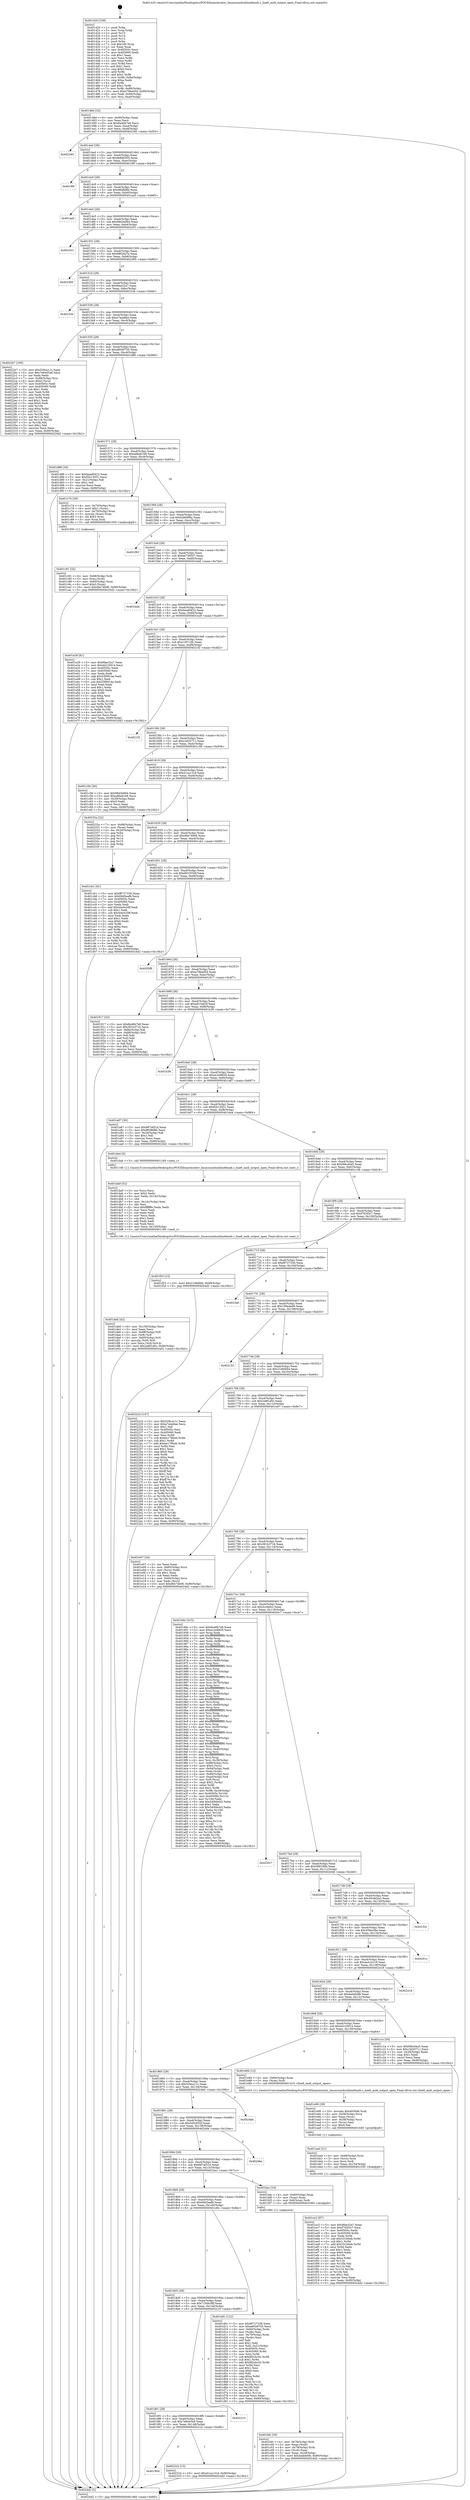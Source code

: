 digraph "0x401420" {
  label = "0x401420 (/mnt/c/Users/mathe/Desktop/tcc/POCII/binaries/extr_linuxsoundusbline6midi.c_line6_midi_output_open_Final-ollvm.out::main(0))"
  labelloc = "t"
  node[shape=record]

  Entry [label="",width=0.3,height=0.3,shape=circle,fillcolor=black,style=filled]
  "0x40148d" [label="{
     0x40148d [32]\l
     | [instrs]\l
     &nbsp;&nbsp;0x40148d \<+6\>: mov -0x90(%rbp),%eax\l
     &nbsp;&nbsp;0x401493 \<+2\>: mov %eax,%ecx\l
     &nbsp;&nbsp;0x401495 \<+6\>: sub $0x8a46b7e8,%ecx\l
     &nbsp;&nbsp;0x40149b \<+6\>: mov %eax,-0xa4(%rbp)\l
     &nbsp;&nbsp;0x4014a1 \<+6\>: mov %ecx,-0xa8(%rbp)\l
     &nbsp;&nbsp;0x4014a7 \<+6\>: je 0000000000402340 \<main+0xf20\>\l
  }"]
  "0x402340" [label="{
     0x402340\l
  }", style=dashed]
  "0x4014ad" [label="{
     0x4014ad [28]\l
     | [instrs]\l
     &nbsp;&nbsp;0x4014ad \<+5\>: jmp 00000000004014b2 \<main+0x92\>\l
     &nbsp;&nbsp;0x4014b2 \<+6\>: mov -0xa4(%rbp),%eax\l
     &nbsp;&nbsp;0x4014b8 \<+5\>: sub $0x8df40505,%eax\l
     &nbsp;&nbsp;0x4014bd \<+6\>: mov %eax,-0xac(%rbp)\l
     &nbsp;&nbsp;0x4014c3 \<+6\>: je 0000000000401f6f \<main+0xb4f\>\l
  }"]
  Exit [label="",width=0.3,height=0.3,shape=circle,fillcolor=black,style=filled,peripheries=2]
  "0x401f6f" [label="{
     0x401f6f\l
  }", style=dashed]
  "0x4014c9" [label="{
     0x4014c9 [28]\l
     | [instrs]\l
     &nbsp;&nbsp;0x4014c9 \<+5\>: jmp 00000000004014ce \<main+0xae\>\l
     &nbsp;&nbsp;0x4014ce \<+6\>: mov -0xa4(%rbp),%eax\l
     &nbsp;&nbsp;0x4014d4 \<+5\>: sub $0x984fbf6b,%eax\l
     &nbsp;&nbsp;0x4014d9 \<+6\>: mov %eax,-0xb0(%rbp)\l
     &nbsp;&nbsp;0x4014df \<+6\>: je 0000000000401aa5 \<main+0x685\>\l
  }"]
  "0x40190d" [label="{
     0x40190d\l
  }", style=dashed]
  "0x401aa5" [label="{
     0x401aa5\l
  }", style=dashed]
  "0x4014e5" [label="{
     0x4014e5 [28]\l
     | [instrs]\l
     &nbsp;&nbsp;0x4014e5 \<+5\>: jmp 00000000004014ea \<main+0xca\>\l
     &nbsp;&nbsp;0x4014ea \<+6\>: mov -0xa4(%rbp),%eax\l
     &nbsp;&nbsp;0x4014f0 \<+5\>: sub $0x98d3e664,%eax\l
     &nbsp;&nbsp;0x4014f5 \<+6\>: mov %eax,-0xb4(%rbp)\l
     &nbsp;&nbsp;0x4014fb \<+6\>: je 0000000000402201 \<main+0xde1\>\l
  }"]
  "0x40231b" [label="{
     0x40231b [15]\l
     | [instrs]\l
     &nbsp;&nbsp;0x40231b \<+10\>: movl $0xd1ca131d,-0x90(%rbp)\l
     &nbsp;&nbsp;0x402325 \<+5\>: jmp 00000000004024d2 \<main+0x10b2\>\l
  }"]
  "0x402201" [label="{
     0x402201\l
  }", style=dashed]
  "0x401501" [label="{
     0x401501 [28]\l
     | [instrs]\l
     &nbsp;&nbsp;0x401501 \<+5\>: jmp 0000000000401506 \<main+0xe6\>\l
     &nbsp;&nbsp;0x401506 \<+6\>: mov -0xa4(%rbp),%eax\l
     &nbsp;&nbsp;0x40150c \<+5\>: sub $0x98f2da7b,%eax\l
     &nbsp;&nbsp;0x401511 \<+6\>: mov %eax,-0xb8(%rbp)\l
     &nbsp;&nbsp;0x401517 \<+6\>: je 0000000000402385 \<main+0xf65\>\l
  }"]
  "0x4018f1" [label="{
     0x4018f1 [28]\l
     | [instrs]\l
     &nbsp;&nbsp;0x4018f1 \<+5\>: jmp 00000000004018f6 \<main+0x4d6\>\l
     &nbsp;&nbsp;0x4018f6 \<+6\>: mov -0xa4(%rbp),%eax\l
     &nbsp;&nbsp;0x4018fc \<+5\>: sub $0x7e8445a9,%eax\l
     &nbsp;&nbsp;0x401901 \<+6\>: mov %eax,-0x148(%rbp)\l
     &nbsp;&nbsp;0x401907 \<+6\>: je 000000000040231b \<main+0xefb\>\l
  }"]
  "0x402385" [label="{
     0x402385\l
  }", style=dashed]
  "0x40151d" [label="{
     0x40151d [28]\l
     | [instrs]\l
     &nbsp;&nbsp;0x40151d \<+5\>: jmp 0000000000401522 \<main+0x102\>\l
     &nbsp;&nbsp;0x401522 \<+6\>: mov -0xa4(%rbp),%eax\l
     &nbsp;&nbsp;0x401528 \<+5\>: sub $0x9fae32a7,%eax\l
     &nbsp;&nbsp;0x40152d \<+6\>: mov %eax,-0xbc(%rbp)\l
     &nbsp;&nbsp;0x401533 \<+6\>: je 00000000004023cb \<main+0xfab\>\l
  }"]
  "0x402210" [label="{
     0x402210\l
  }", style=dashed]
  "0x4023cb" [label="{
     0x4023cb\l
  }", style=dashed]
  "0x401539" [label="{
     0x401539 [28]\l
     | [instrs]\l
     &nbsp;&nbsp;0x401539 \<+5\>: jmp 000000000040153e \<main+0x11e\>\l
     &nbsp;&nbsp;0x40153e \<+6\>: mov -0xa4(%rbp),%eax\l
     &nbsp;&nbsp;0x401544 \<+5\>: sub $0xa7a4a6ee,%eax\l
     &nbsp;&nbsp;0x401549 \<+6\>: mov %eax,-0xc0(%rbp)\l
     &nbsp;&nbsp;0x40154f \<+6\>: je 00000000004022b7 \<main+0xe97\>\l
  }"]
  "0x401ec2" [label="{
     0x401ec2 [97]\l
     | [instrs]\l
     &nbsp;&nbsp;0x401ec2 \<+5\>: mov $0x9fae32a7,%eax\l
     &nbsp;&nbsp;0x401ec7 \<+5\>: mov $0xf763f3c7,%esi\l
     &nbsp;&nbsp;0x401ecc \<+7\>: mov 0x40505c,%edx\l
     &nbsp;&nbsp;0x401ed3 \<+8\>: mov 0x405060,%r8d\l
     &nbsp;&nbsp;0x401edb \<+3\>: mov %edx,%r9d\l
     &nbsp;&nbsp;0x401ede \<+7\>: sub $0x331b0eb,%r9d\l
     &nbsp;&nbsp;0x401ee5 \<+4\>: sub $0x1,%r9d\l
     &nbsp;&nbsp;0x401ee9 \<+7\>: add $0x331b0eb,%r9d\l
     &nbsp;&nbsp;0x401ef0 \<+4\>: imul %r9d,%edx\l
     &nbsp;&nbsp;0x401ef4 \<+3\>: and $0x1,%edx\l
     &nbsp;&nbsp;0x401ef7 \<+3\>: cmp $0x0,%edx\l
     &nbsp;&nbsp;0x401efa \<+4\>: sete %r10b\l
     &nbsp;&nbsp;0x401efe \<+4\>: cmp $0xa,%r8d\l
     &nbsp;&nbsp;0x401f02 \<+4\>: setl %r11b\l
     &nbsp;&nbsp;0x401f06 \<+3\>: mov %r10b,%bl\l
     &nbsp;&nbsp;0x401f09 \<+3\>: and %r11b,%bl\l
     &nbsp;&nbsp;0x401f0c \<+3\>: xor %r11b,%r10b\l
     &nbsp;&nbsp;0x401f0f \<+3\>: or %r10b,%bl\l
     &nbsp;&nbsp;0x401f12 \<+3\>: test $0x1,%bl\l
     &nbsp;&nbsp;0x401f15 \<+3\>: cmovne %esi,%eax\l
     &nbsp;&nbsp;0x401f18 \<+6\>: mov %eax,-0x90(%rbp)\l
     &nbsp;&nbsp;0x401f1e \<+5\>: jmp 00000000004024d2 \<main+0x10b2\>\l
  }"]
  "0x4022b7" [label="{
     0x4022b7 [100]\l
     | [instrs]\l
     &nbsp;&nbsp;0x4022b7 \<+5\>: mov $0x529ca11c,%eax\l
     &nbsp;&nbsp;0x4022bc \<+5\>: mov $0x7e8445a9,%ecx\l
     &nbsp;&nbsp;0x4022c1 \<+2\>: xor %edx,%edx\l
     &nbsp;&nbsp;0x4022c3 \<+7\>: mov -0x88(%rbp),%rsi\l
     &nbsp;&nbsp;0x4022ca \<+6\>: movl $0x0,(%rsi)\l
     &nbsp;&nbsp;0x4022d0 \<+7\>: mov 0x40505c,%edi\l
     &nbsp;&nbsp;0x4022d7 \<+8\>: mov 0x405060,%r8d\l
     &nbsp;&nbsp;0x4022df \<+3\>: sub $0x1,%edx\l
     &nbsp;&nbsp;0x4022e2 \<+3\>: mov %edi,%r9d\l
     &nbsp;&nbsp;0x4022e5 \<+3\>: add %edx,%r9d\l
     &nbsp;&nbsp;0x4022e8 \<+4\>: imul %r9d,%edi\l
     &nbsp;&nbsp;0x4022ec \<+3\>: and $0x1,%edi\l
     &nbsp;&nbsp;0x4022ef \<+3\>: cmp $0x0,%edi\l
     &nbsp;&nbsp;0x4022f2 \<+4\>: sete %r10b\l
     &nbsp;&nbsp;0x4022f6 \<+4\>: cmp $0xa,%r8d\l
     &nbsp;&nbsp;0x4022fa \<+4\>: setl %r11b\l
     &nbsp;&nbsp;0x4022fe \<+3\>: mov %r10b,%bl\l
     &nbsp;&nbsp;0x402301 \<+3\>: and %r11b,%bl\l
     &nbsp;&nbsp;0x402304 \<+3\>: xor %r11b,%r10b\l
     &nbsp;&nbsp;0x402307 \<+3\>: or %r10b,%bl\l
     &nbsp;&nbsp;0x40230a \<+3\>: test $0x1,%bl\l
     &nbsp;&nbsp;0x40230d \<+3\>: cmovne %ecx,%eax\l
     &nbsp;&nbsp;0x402310 \<+6\>: mov %eax,-0x90(%rbp)\l
     &nbsp;&nbsp;0x402316 \<+5\>: jmp 00000000004024d2 \<main+0x10b2\>\l
  }"]
  "0x401555" [label="{
     0x401555 [28]\l
     | [instrs]\l
     &nbsp;&nbsp;0x401555 \<+5\>: jmp 000000000040155a \<main+0x13a\>\l
     &nbsp;&nbsp;0x40155a \<+6\>: mov -0xa4(%rbp),%eax\l
     &nbsp;&nbsp;0x401560 \<+5\>: sub $0xa8049750,%eax\l
     &nbsp;&nbsp;0x401565 \<+6\>: mov %eax,-0xc4(%rbp)\l
     &nbsp;&nbsp;0x40156b \<+6\>: je 0000000000401d86 \<main+0x966\>\l
  }"]
  "0x401ead" [label="{
     0x401ead [21]\l
     | [instrs]\l
     &nbsp;&nbsp;0x401ead \<+4\>: mov -0x68(%rbp),%rcx\l
     &nbsp;&nbsp;0x401eb1 \<+3\>: mov (%rcx),%rcx\l
     &nbsp;&nbsp;0x401eb4 \<+3\>: mov %rcx,%rdi\l
     &nbsp;&nbsp;0x401eb7 \<+6\>: mov %eax,-0x154(%rbp)\l
     &nbsp;&nbsp;0x401ebd \<+5\>: call 0000000000401030 \<free@plt\>\l
     | [calls]\l
     &nbsp;&nbsp;0x401030 \{1\} (unknown)\l
  }"]
  "0x401d86" [label="{
     0x401d86 [30]\l
     | [instrs]\l
     &nbsp;&nbsp;0x401d86 \<+5\>: mov $0xbead0422,%eax\l
     &nbsp;&nbsp;0x401d8b \<+5\>: mov $0xf2b13031,%ecx\l
     &nbsp;&nbsp;0x401d90 \<+3\>: mov -0x21(%rbp),%dl\l
     &nbsp;&nbsp;0x401d93 \<+3\>: test $0x1,%dl\l
     &nbsp;&nbsp;0x401d96 \<+3\>: cmovne %ecx,%eax\l
     &nbsp;&nbsp;0x401d99 \<+6\>: mov %eax,-0x90(%rbp)\l
     &nbsp;&nbsp;0x401d9f \<+5\>: jmp 00000000004024d2 \<main+0x10b2\>\l
  }"]
  "0x401571" [label="{
     0x401571 [28]\l
     | [instrs]\l
     &nbsp;&nbsp;0x401571 \<+5\>: jmp 0000000000401576 \<main+0x156\>\l
     &nbsp;&nbsp;0x401576 \<+6\>: mov -0xa4(%rbp),%eax\l
     &nbsp;&nbsp;0x40157c \<+5\>: sub $0xa86a6168,%eax\l
     &nbsp;&nbsp;0x401581 \<+6\>: mov %eax,-0xc8(%rbp)\l
     &nbsp;&nbsp;0x401587 \<+6\>: je 0000000000401c74 \<main+0x854\>\l
  }"]
  "0x401e90" [label="{
     0x401e90 [29]\l
     | [instrs]\l
     &nbsp;&nbsp;0x401e90 \<+10\>: movabs $0x4030d6,%rdi\l
     &nbsp;&nbsp;0x401e9a \<+4\>: mov -0x58(%rbp),%rcx\l
     &nbsp;&nbsp;0x401e9e \<+2\>: mov %eax,(%rcx)\l
     &nbsp;&nbsp;0x401ea0 \<+4\>: mov -0x58(%rbp),%rcx\l
     &nbsp;&nbsp;0x401ea4 \<+2\>: mov (%rcx),%esi\l
     &nbsp;&nbsp;0x401ea6 \<+2\>: mov $0x0,%al\l
     &nbsp;&nbsp;0x401ea8 \<+5\>: call 0000000000401040 \<printf@plt\>\l
     | [calls]\l
     &nbsp;&nbsp;0x401040 \{1\} (unknown)\l
  }"]
  "0x401c74" [label="{
     0x401c74 [29]\l
     | [instrs]\l
     &nbsp;&nbsp;0x401c74 \<+4\>: mov -0x70(%rbp),%rax\l
     &nbsp;&nbsp;0x401c78 \<+6\>: movl $0x1,(%rax)\l
     &nbsp;&nbsp;0x401c7e \<+4\>: mov -0x70(%rbp),%rax\l
     &nbsp;&nbsp;0x401c82 \<+3\>: movslq (%rax),%rax\l
     &nbsp;&nbsp;0x401c85 \<+4\>: shl $0x2,%rax\l
     &nbsp;&nbsp;0x401c89 \<+3\>: mov %rax,%rdi\l
     &nbsp;&nbsp;0x401c8c \<+5\>: call 0000000000401050 \<malloc@plt\>\l
     | [calls]\l
     &nbsp;&nbsp;0x401050 \{1\} (unknown)\l
  }"]
  "0x40158d" [label="{
     0x40158d [28]\l
     | [instrs]\l
     &nbsp;&nbsp;0x40158d \<+5\>: jmp 0000000000401592 \<main+0x172\>\l
     &nbsp;&nbsp;0x401592 \<+6\>: mov -0xa4(%rbp),%eax\l
     &nbsp;&nbsp;0x401598 \<+5\>: sub $0xb2668f6a,%eax\l
     &nbsp;&nbsp;0x40159d \<+6\>: mov %eax,-0xcc(%rbp)\l
     &nbsp;&nbsp;0x4015a3 \<+6\>: je 0000000000401f93 \<main+0xb73\>\l
  }"]
  "0x401ddd" [label="{
     0x401ddd [42]\l
     | [instrs]\l
     &nbsp;&nbsp;0x401ddd \<+6\>: mov -0x150(%rbp),%ecx\l
     &nbsp;&nbsp;0x401de3 \<+3\>: imul %eax,%ecx\l
     &nbsp;&nbsp;0x401de6 \<+4\>: mov -0x68(%rbp),%r8\l
     &nbsp;&nbsp;0x401dea \<+3\>: mov (%r8),%r8\l
     &nbsp;&nbsp;0x401ded \<+4\>: mov -0x60(%rbp),%r9\l
     &nbsp;&nbsp;0x401df1 \<+3\>: movslq (%r9),%r9\l
     &nbsp;&nbsp;0x401df4 \<+4\>: mov %ecx,(%r8,%r9,4)\l
     &nbsp;&nbsp;0x401df8 \<+10\>: movl $0x2a8f1d0c,-0x90(%rbp)\l
     &nbsp;&nbsp;0x401e02 \<+5\>: jmp 00000000004024d2 \<main+0x10b2\>\l
  }"]
  "0x401f93" [label="{
     0x401f93\l
  }", style=dashed]
  "0x4015a9" [label="{
     0x4015a9 [28]\l
     | [instrs]\l
     &nbsp;&nbsp;0x4015a9 \<+5\>: jmp 00000000004015ae \<main+0x18e\>\l
     &nbsp;&nbsp;0x4015ae \<+6\>: mov -0xa4(%rbp),%eax\l
     &nbsp;&nbsp;0x4015b4 \<+5\>: sub $0xbe739547,%eax\l
     &nbsp;&nbsp;0x4015b9 \<+6\>: mov %eax,-0xd0(%rbp)\l
     &nbsp;&nbsp;0x4015bf \<+6\>: je 0000000000401bdd \<main+0x7bd\>\l
  }"]
  "0x401da9" [label="{
     0x401da9 [52]\l
     | [instrs]\l
     &nbsp;&nbsp;0x401da9 \<+2\>: xor %ecx,%ecx\l
     &nbsp;&nbsp;0x401dab \<+5\>: mov $0x2,%edx\l
     &nbsp;&nbsp;0x401db0 \<+6\>: mov %edx,-0x14c(%rbp)\l
     &nbsp;&nbsp;0x401db6 \<+1\>: cltd\l
     &nbsp;&nbsp;0x401db7 \<+6\>: mov -0x14c(%rbp),%esi\l
     &nbsp;&nbsp;0x401dbd \<+2\>: idiv %esi\l
     &nbsp;&nbsp;0x401dbf \<+6\>: imul $0xfffffffe,%edx,%edx\l
     &nbsp;&nbsp;0x401dc5 \<+2\>: mov %ecx,%edi\l
     &nbsp;&nbsp;0x401dc7 \<+2\>: sub %edx,%edi\l
     &nbsp;&nbsp;0x401dc9 \<+2\>: mov %ecx,%edx\l
     &nbsp;&nbsp;0x401dcb \<+3\>: sub $0x1,%edx\l
     &nbsp;&nbsp;0x401dce \<+2\>: add %edx,%edi\l
     &nbsp;&nbsp;0x401dd0 \<+2\>: sub %edi,%ecx\l
     &nbsp;&nbsp;0x401dd2 \<+6\>: mov %ecx,-0x150(%rbp)\l
     &nbsp;&nbsp;0x401dd8 \<+5\>: call 0000000000401160 \<next_i\>\l
     | [calls]\l
     &nbsp;&nbsp;0x401160 \{1\} (/mnt/c/Users/mathe/Desktop/tcc/POCII/binaries/extr_linuxsoundusbline6midi.c_line6_midi_output_open_Final-ollvm.out::next_i)\l
  }"]
  "0x401bdd" [label="{
     0x401bdd\l
  }", style=dashed]
  "0x4015c5" [label="{
     0x4015c5 [28]\l
     | [instrs]\l
     &nbsp;&nbsp;0x4015c5 \<+5\>: jmp 00000000004015ca \<main+0x1aa\>\l
     &nbsp;&nbsp;0x4015ca \<+6\>: mov -0xa4(%rbp),%eax\l
     &nbsp;&nbsp;0x4015d0 \<+5\>: sub $0xbead0422,%eax\l
     &nbsp;&nbsp;0x4015d5 \<+6\>: mov %eax,-0xd4(%rbp)\l
     &nbsp;&nbsp;0x4015db \<+6\>: je 0000000000401e29 \<main+0xa09\>\l
  }"]
  "0x4018d5" [label="{
     0x4018d5 [28]\l
     | [instrs]\l
     &nbsp;&nbsp;0x4018d5 \<+5\>: jmp 00000000004018da \<main+0x4ba\>\l
     &nbsp;&nbsp;0x4018da \<+6\>: mov -0xa4(%rbp),%eax\l
     &nbsp;&nbsp;0x4018e0 \<+5\>: sub $0x71b0b38f,%eax\l
     &nbsp;&nbsp;0x4018e5 \<+6\>: mov %eax,-0x144(%rbp)\l
     &nbsp;&nbsp;0x4018eb \<+6\>: je 0000000000402210 \<main+0xdf0\>\l
  }"]
  "0x401e29" [label="{
     0x401e29 [91]\l
     | [instrs]\l
     &nbsp;&nbsp;0x401e29 \<+5\>: mov $0x9fae32a7,%eax\l
     &nbsp;&nbsp;0x401e2e \<+5\>: mov $0x4d1c5914,%ecx\l
     &nbsp;&nbsp;0x401e33 \<+7\>: mov 0x40505c,%edx\l
     &nbsp;&nbsp;0x401e3a \<+7\>: mov 0x405060,%esi\l
     &nbsp;&nbsp;0x401e41 \<+2\>: mov %edx,%edi\l
     &nbsp;&nbsp;0x401e43 \<+6\>: add $0x53f0914a,%edi\l
     &nbsp;&nbsp;0x401e49 \<+3\>: sub $0x1,%edi\l
     &nbsp;&nbsp;0x401e4c \<+6\>: sub $0x53f0914a,%edi\l
     &nbsp;&nbsp;0x401e52 \<+3\>: imul %edi,%edx\l
     &nbsp;&nbsp;0x401e55 \<+3\>: and $0x1,%edx\l
     &nbsp;&nbsp;0x401e58 \<+3\>: cmp $0x0,%edx\l
     &nbsp;&nbsp;0x401e5b \<+4\>: sete %r8b\l
     &nbsp;&nbsp;0x401e5f \<+3\>: cmp $0xa,%esi\l
     &nbsp;&nbsp;0x401e62 \<+4\>: setl %r9b\l
     &nbsp;&nbsp;0x401e66 \<+3\>: mov %r8b,%r10b\l
     &nbsp;&nbsp;0x401e69 \<+3\>: and %r9b,%r10b\l
     &nbsp;&nbsp;0x401e6c \<+3\>: xor %r9b,%r8b\l
     &nbsp;&nbsp;0x401e6f \<+3\>: or %r8b,%r10b\l
     &nbsp;&nbsp;0x401e72 \<+4\>: test $0x1,%r10b\l
     &nbsp;&nbsp;0x401e76 \<+3\>: cmovne %ecx,%eax\l
     &nbsp;&nbsp;0x401e79 \<+6\>: mov %eax,-0x90(%rbp)\l
     &nbsp;&nbsp;0x401e7f \<+5\>: jmp 00000000004024d2 \<main+0x10b2\>\l
  }"]
  "0x4015e1" [label="{
     0x4015e1 [28]\l
     | [instrs]\l
     &nbsp;&nbsp;0x4015e1 \<+5\>: jmp 00000000004015e6 \<main+0x1c6\>\l
     &nbsp;&nbsp;0x4015e6 \<+6\>: mov -0xa4(%rbp),%eax\l
     &nbsp;&nbsp;0x4015ec \<+5\>: sub $0xc187c2fc,%eax\l
     &nbsp;&nbsp;0x4015f1 \<+6\>: mov %eax,-0xd8(%rbp)\l
     &nbsp;&nbsp;0x4015f7 \<+6\>: je 00000000004021f2 \<main+0xdd2\>\l
  }"]
  "0x401d0c" [label="{
     0x401d0c [122]\l
     | [instrs]\l
     &nbsp;&nbsp;0x401d0c \<+5\>: mov $0xf8727336,%eax\l
     &nbsp;&nbsp;0x401d11 \<+5\>: mov $0xa8049750,%ecx\l
     &nbsp;&nbsp;0x401d16 \<+4\>: mov -0x60(%rbp),%rdx\l
     &nbsp;&nbsp;0x401d1a \<+2\>: mov (%rdx),%esi\l
     &nbsp;&nbsp;0x401d1c \<+4\>: mov -0x70(%rbp),%rdx\l
     &nbsp;&nbsp;0x401d20 \<+2\>: cmp (%rdx),%esi\l
     &nbsp;&nbsp;0x401d22 \<+4\>: setl %dil\l
     &nbsp;&nbsp;0x401d26 \<+4\>: and $0x1,%dil\l
     &nbsp;&nbsp;0x401d2a \<+4\>: mov %dil,-0x21(%rbp)\l
     &nbsp;&nbsp;0x401d2e \<+7\>: mov 0x40505c,%esi\l
     &nbsp;&nbsp;0x401d35 \<+8\>: mov 0x405060,%r8d\l
     &nbsp;&nbsp;0x401d3d \<+3\>: mov %esi,%r9d\l
     &nbsp;&nbsp;0x401d40 \<+7\>: sub $0x8f2cbc02,%r9d\l
     &nbsp;&nbsp;0x401d47 \<+4\>: sub $0x1,%r9d\l
     &nbsp;&nbsp;0x401d4b \<+7\>: add $0x8f2cbc02,%r9d\l
     &nbsp;&nbsp;0x401d52 \<+4\>: imul %r9d,%esi\l
     &nbsp;&nbsp;0x401d56 \<+3\>: and $0x1,%esi\l
     &nbsp;&nbsp;0x401d59 \<+3\>: cmp $0x0,%esi\l
     &nbsp;&nbsp;0x401d5c \<+4\>: sete %dil\l
     &nbsp;&nbsp;0x401d60 \<+4\>: cmp $0xa,%r8d\l
     &nbsp;&nbsp;0x401d64 \<+4\>: setl %r10b\l
     &nbsp;&nbsp;0x401d68 \<+3\>: mov %dil,%r11b\l
     &nbsp;&nbsp;0x401d6b \<+3\>: and %r10b,%r11b\l
     &nbsp;&nbsp;0x401d6e \<+3\>: xor %r10b,%dil\l
     &nbsp;&nbsp;0x401d71 \<+3\>: or %dil,%r11b\l
     &nbsp;&nbsp;0x401d74 \<+4\>: test $0x1,%r11b\l
     &nbsp;&nbsp;0x401d78 \<+3\>: cmovne %ecx,%eax\l
     &nbsp;&nbsp;0x401d7b \<+6\>: mov %eax,-0x90(%rbp)\l
     &nbsp;&nbsp;0x401d81 \<+5\>: jmp 00000000004024d2 \<main+0x10b2\>\l
  }"]
  "0x4021f2" [label="{
     0x4021f2\l
  }", style=dashed]
  "0x4015fd" [label="{
     0x4015fd [28]\l
     | [instrs]\l
     &nbsp;&nbsp;0x4015fd \<+5\>: jmp 0000000000401602 \<main+0x1e2\>\l
     &nbsp;&nbsp;0x401602 \<+6\>: mov -0xa4(%rbp),%eax\l
     &nbsp;&nbsp;0x401608 \<+5\>: sub $0xc3d35711,%eax\l
     &nbsp;&nbsp;0x40160d \<+6\>: mov %eax,-0xdc(%rbp)\l
     &nbsp;&nbsp;0x401613 \<+6\>: je 0000000000401c56 \<main+0x836\>\l
  }"]
  "0x401c91" [label="{
     0x401c91 [32]\l
     | [instrs]\l
     &nbsp;&nbsp;0x401c91 \<+4\>: mov -0x68(%rbp),%rdi\l
     &nbsp;&nbsp;0x401c95 \<+3\>: mov %rax,(%rdi)\l
     &nbsp;&nbsp;0x401c98 \<+4\>: mov -0x60(%rbp),%rax\l
     &nbsp;&nbsp;0x401c9c \<+6\>: movl $0x0,(%rax)\l
     &nbsp;&nbsp;0x401ca2 \<+10\>: movl $0xd6e74b06,-0x90(%rbp)\l
     &nbsp;&nbsp;0x401cac \<+5\>: jmp 00000000004024d2 \<main+0x10b2\>\l
  }"]
  "0x401c56" [label="{
     0x401c56 [30]\l
     | [instrs]\l
     &nbsp;&nbsp;0x401c56 \<+5\>: mov $0x98d3e664,%eax\l
     &nbsp;&nbsp;0x401c5b \<+5\>: mov $0xa86a6168,%ecx\l
     &nbsp;&nbsp;0x401c60 \<+3\>: mov -0x28(%rbp),%edx\l
     &nbsp;&nbsp;0x401c63 \<+3\>: cmp $0x0,%edx\l
     &nbsp;&nbsp;0x401c66 \<+3\>: cmove %ecx,%eax\l
     &nbsp;&nbsp;0x401c69 \<+6\>: mov %eax,-0x90(%rbp)\l
     &nbsp;&nbsp;0x401c6f \<+5\>: jmp 00000000004024d2 \<main+0x10b2\>\l
  }"]
  "0x401619" [label="{
     0x401619 [28]\l
     | [instrs]\l
     &nbsp;&nbsp;0x401619 \<+5\>: jmp 000000000040161e \<main+0x1fe\>\l
     &nbsp;&nbsp;0x40161e \<+6\>: mov -0xa4(%rbp),%eax\l
     &nbsp;&nbsp;0x401624 \<+5\>: sub $0xd1ca131d,%eax\l
     &nbsp;&nbsp;0x401629 \<+6\>: mov %eax,-0xe0(%rbp)\l
     &nbsp;&nbsp;0x40162f \<+6\>: je 000000000040232a \<main+0xf0a\>\l
  }"]
  "0x401bfc" [label="{
     0x401bfc [30]\l
     | [instrs]\l
     &nbsp;&nbsp;0x401bfc \<+4\>: mov -0x78(%rbp),%rdi\l
     &nbsp;&nbsp;0x401c00 \<+2\>: mov %eax,(%rdi)\l
     &nbsp;&nbsp;0x401c02 \<+4\>: mov -0x78(%rbp),%rdi\l
     &nbsp;&nbsp;0x401c06 \<+2\>: mov (%rdi),%eax\l
     &nbsp;&nbsp;0x401c08 \<+3\>: mov %eax,-0x28(%rbp)\l
     &nbsp;&nbsp;0x401c0b \<+10\>: movl $0x4adeb0fe,-0x90(%rbp)\l
     &nbsp;&nbsp;0x401c15 \<+5\>: jmp 00000000004024d2 \<main+0x10b2\>\l
  }"]
  "0x40232a" [label="{
     0x40232a [22]\l
     | [instrs]\l
     &nbsp;&nbsp;0x40232a \<+7\>: mov -0x88(%rbp),%rax\l
     &nbsp;&nbsp;0x402331 \<+2\>: mov (%rax),%eax\l
     &nbsp;&nbsp;0x402333 \<+4\>: lea -0x20(%rbp),%rsp\l
     &nbsp;&nbsp;0x402337 \<+1\>: pop %rbx\l
     &nbsp;&nbsp;0x402338 \<+2\>: pop %r12\l
     &nbsp;&nbsp;0x40233a \<+2\>: pop %r14\l
     &nbsp;&nbsp;0x40233c \<+2\>: pop %r15\l
     &nbsp;&nbsp;0x40233e \<+1\>: pop %rbp\l
     &nbsp;&nbsp;0x40233f \<+1\>: ret\l
  }"]
  "0x401635" [label="{
     0x401635 [28]\l
     | [instrs]\l
     &nbsp;&nbsp;0x401635 \<+5\>: jmp 000000000040163a \<main+0x21a\>\l
     &nbsp;&nbsp;0x40163a \<+6\>: mov -0xa4(%rbp),%eax\l
     &nbsp;&nbsp;0x401640 \<+5\>: sub $0xd6e74b06,%eax\l
     &nbsp;&nbsp;0x401645 \<+6\>: mov %eax,-0xe4(%rbp)\l
     &nbsp;&nbsp;0x40164b \<+6\>: je 0000000000401cb1 \<main+0x891\>\l
  }"]
  "0x4018b9" [label="{
     0x4018b9 [28]\l
     | [instrs]\l
     &nbsp;&nbsp;0x4018b9 \<+5\>: jmp 00000000004018be \<main+0x49e\>\l
     &nbsp;&nbsp;0x4018be \<+6\>: mov -0xa4(%rbp),%eax\l
     &nbsp;&nbsp;0x4018c4 \<+5\>: sub $0x69d3eafb,%eax\l
     &nbsp;&nbsp;0x4018c9 \<+6\>: mov %eax,-0x140(%rbp)\l
     &nbsp;&nbsp;0x4018cf \<+6\>: je 0000000000401d0c \<main+0x8ec\>\l
  }"]
  "0x401cb1" [label="{
     0x401cb1 [91]\l
     | [instrs]\l
     &nbsp;&nbsp;0x401cb1 \<+5\>: mov $0xf8727336,%eax\l
     &nbsp;&nbsp;0x401cb6 \<+5\>: mov $0x69d3eafb,%ecx\l
     &nbsp;&nbsp;0x401cbb \<+7\>: mov 0x40505c,%edx\l
     &nbsp;&nbsp;0x401cc2 \<+7\>: mov 0x405060,%esi\l
     &nbsp;&nbsp;0x401cc9 \<+2\>: mov %edx,%edi\l
     &nbsp;&nbsp;0x401ccb \<+6\>: add $0x44e5c59f,%edi\l
     &nbsp;&nbsp;0x401cd1 \<+3\>: sub $0x1,%edi\l
     &nbsp;&nbsp;0x401cd4 \<+6\>: sub $0x44e5c59f,%edi\l
     &nbsp;&nbsp;0x401cda \<+3\>: imul %edi,%edx\l
     &nbsp;&nbsp;0x401cdd \<+3\>: and $0x1,%edx\l
     &nbsp;&nbsp;0x401ce0 \<+3\>: cmp $0x0,%edx\l
     &nbsp;&nbsp;0x401ce3 \<+4\>: sete %r8b\l
     &nbsp;&nbsp;0x401ce7 \<+3\>: cmp $0xa,%esi\l
     &nbsp;&nbsp;0x401cea \<+4\>: setl %r9b\l
     &nbsp;&nbsp;0x401cee \<+3\>: mov %r8b,%r10b\l
     &nbsp;&nbsp;0x401cf1 \<+3\>: and %r9b,%r10b\l
     &nbsp;&nbsp;0x401cf4 \<+3\>: xor %r9b,%r8b\l
     &nbsp;&nbsp;0x401cf7 \<+3\>: or %r8b,%r10b\l
     &nbsp;&nbsp;0x401cfa \<+4\>: test $0x1,%r10b\l
     &nbsp;&nbsp;0x401cfe \<+3\>: cmovne %ecx,%eax\l
     &nbsp;&nbsp;0x401d01 \<+6\>: mov %eax,-0x90(%rbp)\l
     &nbsp;&nbsp;0x401d07 \<+5\>: jmp 00000000004024d2 \<main+0x10b2\>\l
  }"]
  "0x401651" [label="{
     0x401651 [28]\l
     | [instrs]\l
     &nbsp;&nbsp;0x401651 \<+5\>: jmp 0000000000401656 \<main+0x236\>\l
     &nbsp;&nbsp;0x401656 \<+6\>: mov -0xa4(%rbp),%eax\l
     &nbsp;&nbsp;0x40165c \<+5\>: sub $0xdb5355df,%eax\l
     &nbsp;&nbsp;0x401661 \<+6\>: mov %eax,-0xe8(%rbp)\l
     &nbsp;&nbsp;0x401667 \<+6\>: je 00000000004020f8 \<main+0xcd8\>\l
  }"]
  "0x401bec" [label="{
     0x401bec [16]\l
     | [instrs]\l
     &nbsp;&nbsp;0x401bec \<+4\>: mov -0x80(%rbp),%rax\l
     &nbsp;&nbsp;0x401bf0 \<+3\>: mov (%rax),%rax\l
     &nbsp;&nbsp;0x401bf3 \<+4\>: mov 0x8(%rax),%rdi\l
     &nbsp;&nbsp;0x401bf7 \<+5\>: call 0000000000401060 \<atoi@plt\>\l
     | [calls]\l
     &nbsp;&nbsp;0x401060 \{1\} (unknown)\l
  }"]
  "0x4020f8" [label="{
     0x4020f8\l
  }", style=dashed]
  "0x40166d" [label="{
     0x40166d [28]\l
     | [instrs]\l
     &nbsp;&nbsp;0x40166d \<+5\>: jmp 0000000000401672 \<main+0x252\>\l
     &nbsp;&nbsp;0x401672 \<+6\>: mov -0xa4(%rbp),%eax\l
     &nbsp;&nbsp;0x401678 \<+5\>: sub $0xe79bed54,%eax\l
     &nbsp;&nbsp;0x40167d \<+6\>: mov %eax,-0xec(%rbp)\l
     &nbsp;&nbsp;0x401683 \<+6\>: je 0000000000401917 \<main+0x4f7\>\l
  }"]
  "0x40189d" [label="{
     0x40189d [28]\l
     | [instrs]\l
     &nbsp;&nbsp;0x40189d \<+5\>: jmp 00000000004018a2 \<main+0x482\>\l
     &nbsp;&nbsp;0x4018a2 \<+6\>: mov -0xa4(%rbp),%eax\l
     &nbsp;&nbsp;0x4018a8 \<+5\>: sub $0x687af51d,%eax\l
     &nbsp;&nbsp;0x4018ad \<+6\>: mov %eax,-0x13c(%rbp)\l
     &nbsp;&nbsp;0x4018b3 \<+6\>: je 0000000000401bec \<main+0x7cc\>\l
  }"]
  "0x401917" [label="{
     0x401917 [53]\l
     | [instrs]\l
     &nbsp;&nbsp;0x401917 \<+5\>: mov $0x8a46b7e8,%eax\l
     &nbsp;&nbsp;0x40191c \<+5\>: mov $0x391b371b,%ecx\l
     &nbsp;&nbsp;0x401921 \<+6\>: mov -0x8a(%rbp),%dl\l
     &nbsp;&nbsp;0x401927 \<+7\>: mov -0x89(%rbp),%sil\l
     &nbsp;&nbsp;0x40192e \<+3\>: mov %dl,%dil\l
     &nbsp;&nbsp;0x401931 \<+3\>: and %sil,%dil\l
     &nbsp;&nbsp;0x401934 \<+3\>: xor %sil,%dl\l
     &nbsp;&nbsp;0x401937 \<+3\>: or %dl,%dil\l
     &nbsp;&nbsp;0x40193a \<+4\>: test $0x1,%dil\l
     &nbsp;&nbsp;0x40193e \<+3\>: cmovne %ecx,%eax\l
     &nbsp;&nbsp;0x401941 \<+6\>: mov %eax,-0x90(%rbp)\l
     &nbsp;&nbsp;0x401947 \<+5\>: jmp 00000000004024d2 \<main+0x10b2\>\l
  }"]
  "0x401689" [label="{
     0x401689 [28]\l
     | [instrs]\l
     &nbsp;&nbsp;0x401689 \<+5\>: jmp 000000000040168e \<main+0x26e\>\l
     &nbsp;&nbsp;0x40168e \<+6\>: mov -0xa4(%rbp),%eax\l
     &nbsp;&nbsp;0x401694 \<+5\>: sub $0xe815eb3f,%eax\l
     &nbsp;&nbsp;0x401699 \<+6\>: mov %eax,-0xf0(%rbp)\l
     &nbsp;&nbsp;0x40169f \<+6\>: je 0000000000401b38 \<main+0x718\>\l
  }"]
  "0x4024d2" [label="{
     0x4024d2 [5]\l
     | [instrs]\l
     &nbsp;&nbsp;0x4024d2 \<+5\>: jmp 000000000040148d \<main+0x6d\>\l
  }"]
  "0x401420" [label="{
     0x401420 [109]\l
     | [instrs]\l
     &nbsp;&nbsp;0x401420 \<+1\>: push %rbp\l
     &nbsp;&nbsp;0x401421 \<+3\>: mov %rsp,%rbp\l
     &nbsp;&nbsp;0x401424 \<+2\>: push %r15\l
     &nbsp;&nbsp;0x401426 \<+2\>: push %r14\l
     &nbsp;&nbsp;0x401428 \<+2\>: push %r12\l
     &nbsp;&nbsp;0x40142a \<+1\>: push %rbx\l
     &nbsp;&nbsp;0x40142b \<+7\>: sub $0x160,%rsp\l
     &nbsp;&nbsp;0x401432 \<+2\>: xor %eax,%eax\l
     &nbsp;&nbsp;0x401434 \<+7\>: mov 0x40505c,%ecx\l
     &nbsp;&nbsp;0x40143b \<+7\>: mov 0x405060,%edx\l
     &nbsp;&nbsp;0x401442 \<+3\>: sub $0x1,%eax\l
     &nbsp;&nbsp;0x401445 \<+3\>: mov %ecx,%r8d\l
     &nbsp;&nbsp;0x401448 \<+3\>: add %eax,%r8d\l
     &nbsp;&nbsp;0x40144b \<+4\>: imul %r8d,%ecx\l
     &nbsp;&nbsp;0x40144f \<+3\>: and $0x1,%ecx\l
     &nbsp;&nbsp;0x401452 \<+3\>: cmp $0x0,%ecx\l
     &nbsp;&nbsp;0x401455 \<+4\>: sete %r9b\l
     &nbsp;&nbsp;0x401459 \<+4\>: and $0x1,%r9b\l
     &nbsp;&nbsp;0x40145d \<+7\>: mov %r9b,-0x8a(%rbp)\l
     &nbsp;&nbsp;0x401464 \<+3\>: cmp $0xa,%edx\l
     &nbsp;&nbsp;0x401467 \<+4\>: setl %r9b\l
     &nbsp;&nbsp;0x40146b \<+4\>: and $0x1,%r9b\l
     &nbsp;&nbsp;0x40146f \<+7\>: mov %r9b,-0x89(%rbp)\l
     &nbsp;&nbsp;0x401476 \<+10\>: movl $0xe79bed54,-0x90(%rbp)\l
     &nbsp;&nbsp;0x401480 \<+6\>: mov %edi,-0x94(%rbp)\l
     &nbsp;&nbsp;0x401486 \<+7\>: mov %rsi,-0xa0(%rbp)\l
  }"]
  "0x40246e" [label="{
     0x40246e\l
  }", style=dashed]
  "0x401b38" [label="{
     0x401b38\l
  }", style=dashed]
  "0x4016a5" [label="{
     0x4016a5 [28]\l
     | [instrs]\l
     &nbsp;&nbsp;0x4016a5 \<+5\>: jmp 00000000004016aa \<main+0x28a\>\l
     &nbsp;&nbsp;0x4016aa \<+6\>: mov -0xa4(%rbp),%eax\l
     &nbsp;&nbsp;0x4016b0 \<+5\>: sub $0xec2e8929,%eax\l
     &nbsp;&nbsp;0x4016b5 \<+6\>: mov %eax,-0xf4(%rbp)\l
     &nbsp;&nbsp;0x4016bb \<+6\>: je 0000000000401a87 \<main+0x667\>\l
  }"]
  "0x401881" [label="{
     0x401881 [28]\l
     | [instrs]\l
     &nbsp;&nbsp;0x401881 \<+5\>: jmp 0000000000401886 \<main+0x466\>\l
     &nbsp;&nbsp;0x401886 \<+6\>: mov -0xa4(%rbp),%eax\l
     &nbsp;&nbsp;0x40188c \<+5\>: sub $0x5d5c632f,%eax\l
     &nbsp;&nbsp;0x401891 \<+6\>: mov %eax,-0x138(%rbp)\l
     &nbsp;&nbsp;0x401897 \<+6\>: je 000000000040246e \<main+0x104e\>\l
  }"]
  "0x401a87" [label="{
     0x401a87 [30]\l
     | [instrs]\l
     &nbsp;&nbsp;0x401a87 \<+5\>: mov $0x687af51d,%eax\l
     &nbsp;&nbsp;0x401a8c \<+5\>: mov $0x984fbf6b,%ecx\l
     &nbsp;&nbsp;0x401a91 \<+3\>: mov -0x29(%rbp),%dl\l
     &nbsp;&nbsp;0x401a94 \<+3\>: test $0x1,%dl\l
     &nbsp;&nbsp;0x401a97 \<+3\>: cmovne %ecx,%eax\l
     &nbsp;&nbsp;0x401a9a \<+6\>: mov %eax,-0x90(%rbp)\l
     &nbsp;&nbsp;0x401aa0 \<+5\>: jmp 00000000004024d2 \<main+0x10b2\>\l
  }"]
  "0x4016c1" [label="{
     0x4016c1 [28]\l
     | [instrs]\l
     &nbsp;&nbsp;0x4016c1 \<+5\>: jmp 00000000004016c6 \<main+0x2a6\>\l
     &nbsp;&nbsp;0x4016c6 \<+6\>: mov -0xa4(%rbp),%eax\l
     &nbsp;&nbsp;0x4016cc \<+5\>: sub $0xf2b13031,%eax\l
     &nbsp;&nbsp;0x4016d1 \<+6\>: mov %eax,-0xf8(%rbp)\l
     &nbsp;&nbsp;0x4016d7 \<+6\>: je 0000000000401da4 \<main+0x984\>\l
  }"]
  "0x4024bb" [label="{
     0x4024bb\l
  }", style=dashed]
  "0x401da4" [label="{
     0x401da4 [5]\l
     | [instrs]\l
     &nbsp;&nbsp;0x401da4 \<+5\>: call 0000000000401160 \<next_i\>\l
     | [calls]\l
     &nbsp;&nbsp;0x401160 \{1\} (/mnt/c/Users/mathe/Desktop/tcc/POCII/binaries/extr_linuxsoundusbline6midi.c_line6_midi_output_open_Final-ollvm.out::next_i)\l
  }"]
  "0x4016dd" [label="{
     0x4016dd [28]\l
     | [instrs]\l
     &nbsp;&nbsp;0x4016dd \<+5\>: jmp 00000000004016e2 \<main+0x2c2\>\l
     &nbsp;&nbsp;0x4016e2 \<+6\>: mov -0xa4(%rbp),%eax\l
     &nbsp;&nbsp;0x4016e8 \<+5\>: sub $0xf46cd4a5,%eax\l
     &nbsp;&nbsp;0x4016ed \<+6\>: mov %eax,-0xfc(%rbp)\l
     &nbsp;&nbsp;0x4016f3 \<+6\>: je 0000000000401c38 \<main+0x818\>\l
  }"]
  "0x401865" [label="{
     0x401865 [28]\l
     | [instrs]\l
     &nbsp;&nbsp;0x401865 \<+5\>: jmp 000000000040186a \<main+0x44a\>\l
     &nbsp;&nbsp;0x40186a \<+6\>: mov -0xa4(%rbp),%eax\l
     &nbsp;&nbsp;0x401870 \<+5\>: sub $0x529ca11c,%eax\l
     &nbsp;&nbsp;0x401875 \<+6\>: mov %eax,-0x134(%rbp)\l
     &nbsp;&nbsp;0x40187b \<+6\>: je 00000000004024bb \<main+0x109b\>\l
  }"]
  "0x401c38" [label="{
     0x401c38\l
  }", style=dashed]
  "0x4016f9" [label="{
     0x4016f9 [28]\l
     | [instrs]\l
     &nbsp;&nbsp;0x4016f9 \<+5\>: jmp 00000000004016fe \<main+0x2de\>\l
     &nbsp;&nbsp;0x4016fe \<+6\>: mov -0xa4(%rbp),%eax\l
     &nbsp;&nbsp;0x401704 \<+5\>: sub $0xf763f3c7,%eax\l
     &nbsp;&nbsp;0x401709 \<+6\>: mov %eax,-0x100(%rbp)\l
     &nbsp;&nbsp;0x40170f \<+6\>: je 0000000000401f23 \<main+0xb03\>\l
  }"]
  "0x401e84" [label="{
     0x401e84 [12]\l
     | [instrs]\l
     &nbsp;&nbsp;0x401e84 \<+4\>: mov -0x68(%rbp),%rax\l
     &nbsp;&nbsp;0x401e88 \<+3\>: mov (%rax),%rdi\l
     &nbsp;&nbsp;0x401e8b \<+5\>: call 0000000000401410 \<line6_midi_output_open\>\l
     | [calls]\l
     &nbsp;&nbsp;0x401410 \{1\} (/mnt/c/Users/mathe/Desktop/tcc/POCII/binaries/extr_linuxsoundusbline6midi.c_line6_midi_output_open_Final-ollvm.out::line6_midi_output_open)\l
  }"]
  "0x401f23" [label="{
     0x401f23 [15]\l
     | [instrs]\l
     &nbsp;&nbsp;0x401f23 \<+10\>: movl $0x2106df4d,-0x90(%rbp)\l
     &nbsp;&nbsp;0x401f2d \<+5\>: jmp 00000000004024d2 \<main+0x10b2\>\l
  }"]
  "0x401715" [label="{
     0x401715 [28]\l
     | [instrs]\l
     &nbsp;&nbsp;0x401715 \<+5\>: jmp 000000000040171a \<main+0x2fa\>\l
     &nbsp;&nbsp;0x40171a \<+6\>: mov -0xa4(%rbp),%eax\l
     &nbsp;&nbsp;0x401720 \<+5\>: sub $0xf8727336,%eax\l
     &nbsp;&nbsp;0x401725 \<+6\>: mov %eax,-0x104(%rbp)\l
     &nbsp;&nbsp;0x40172b \<+6\>: je 00000000004023a6 \<main+0xf86\>\l
  }"]
  "0x401849" [label="{
     0x401849 [28]\l
     | [instrs]\l
     &nbsp;&nbsp;0x401849 \<+5\>: jmp 000000000040184e \<main+0x42e\>\l
     &nbsp;&nbsp;0x40184e \<+6\>: mov -0xa4(%rbp),%eax\l
     &nbsp;&nbsp;0x401854 \<+5\>: sub $0x4d1c5914,%eax\l
     &nbsp;&nbsp;0x401859 \<+6\>: mov %eax,-0x130(%rbp)\l
     &nbsp;&nbsp;0x40185f \<+6\>: je 0000000000401e84 \<main+0xa64\>\l
  }"]
  "0x4023a6" [label="{
     0x4023a6\l
  }", style=dashed]
  "0x401731" [label="{
     0x401731 [28]\l
     | [instrs]\l
     &nbsp;&nbsp;0x401731 \<+5\>: jmp 0000000000401736 \<main+0x316\>\l
     &nbsp;&nbsp;0x401736 \<+6\>: mov -0xa4(%rbp),%eax\l
     &nbsp;&nbsp;0x40173c \<+5\>: sub $0x159eded9,%eax\l
     &nbsp;&nbsp;0x401741 \<+6\>: mov %eax,-0x108(%rbp)\l
     &nbsp;&nbsp;0x401747 \<+6\>: je 0000000000402153 \<main+0xd33\>\l
  }"]
  "0x401c1a" [label="{
     0x401c1a [30]\l
     | [instrs]\l
     &nbsp;&nbsp;0x401c1a \<+5\>: mov $0xf46cd4a5,%eax\l
     &nbsp;&nbsp;0x401c1f \<+5\>: mov $0xc3d35711,%ecx\l
     &nbsp;&nbsp;0x401c24 \<+3\>: mov -0x28(%rbp),%edx\l
     &nbsp;&nbsp;0x401c27 \<+3\>: cmp $0x1,%edx\l
     &nbsp;&nbsp;0x401c2a \<+3\>: cmovl %ecx,%eax\l
     &nbsp;&nbsp;0x401c2d \<+6\>: mov %eax,-0x90(%rbp)\l
     &nbsp;&nbsp;0x401c33 \<+5\>: jmp 00000000004024d2 \<main+0x10b2\>\l
  }"]
  "0x402153" [label="{
     0x402153\l
  }", style=dashed]
  "0x40174d" [label="{
     0x40174d [28]\l
     | [instrs]\l
     &nbsp;&nbsp;0x40174d \<+5\>: jmp 0000000000401752 \<main+0x332\>\l
     &nbsp;&nbsp;0x401752 \<+6\>: mov -0xa4(%rbp),%eax\l
     &nbsp;&nbsp;0x401758 \<+5\>: sub $0x2106df4d,%eax\l
     &nbsp;&nbsp;0x40175d \<+6\>: mov %eax,-0x10c(%rbp)\l
     &nbsp;&nbsp;0x401763 \<+6\>: je 0000000000402224 \<main+0xe04\>\l
  }"]
  "0x40182d" [label="{
     0x40182d [28]\l
     | [instrs]\l
     &nbsp;&nbsp;0x40182d \<+5\>: jmp 0000000000401832 \<main+0x412\>\l
     &nbsp;&nbsp;0x401832 \<+6\>: mov -0xa4(%rbp),%eax\l
     &nbsp;&nbsp;0x401838 \<+5\>: sub $0x4adeb0fe,%eax\l
     &nbsp;&nbsp;0x40183d \<+6\>: mov %eax,-0x12c(%rbp)\l
     &nbsp;&nbsp;0x401843 \<+6\>: je 0000000000401c1a \<main+0x7fa\>\l
  }"]
  "0x402224" [label="{
     0x402224 [147]\l
     | [instrs]\l
     &nbsp;&nbsp;0x402224 \<+5\>: mov $0x529ca11c,%eax\l
     &nbsp;&nbsp;0x402229 \<+5\>: mov $0xa7a4a6ee,%ecx\l
     &nbsp;&nbsp;0x40222e \<+2\>: mov $0x1,%dl\l
     &nbsp;&nbsp;0x402230 \<+7\>: mov 0x40505c,%esi\l
     &nbsp;&nbsp;0x402237 \<+7\>: mov 0x405060,%edi\l
     &nbsp;&nbsp;0x40223e \<+3\>: mov %esi,%r8d\l
     &nbsp;&nbsp;0x402241 \<+7\>: sub $0xbe178beb,%r8d\l
     &nbsp;&nbsp;0x402248 \<+4\>: sub $0x1,%r8d\l
     &nbsp;&nbsp;0x40224c \<+7\>: add $0xbe178beb,%r8d\l
     &nbsp;&nbsp;0x402253 \<+4\>: imul %r8d,%esi\l
     &nbsp;&nbsp;0x402257 \<+3\>: and $0x1,%esi\l
     &nbsp;&nbsp;0x40225a \<+3\>: cmp $0x0,%esi\l
     &nbsp;&nbsp;0x40225d \<+4\>: sete %r9b\l
     &nbsp;&nbsp;0x402261 \<+3\>: cmp $0xa,%edi\l
     &nbsp;&nbsp;0x402264 \<+4\>: setl %r10b\l
     &nbsp;&nbsp;0x402268 \<+3\>: mov %r9b,%r11b\l
     &nbsp;&nbsp;0x40226b \<+4\>: xor $0xff,%r11b\l
     &nbsp;&nbsp;0x40226f \<+3\>: mov %r10b,%bl\l
     &nbsp;&nbsp;0x402272 \<+3\>: xor $0xff,%bl\l
     &nbsp;&nbsp;0x402275 \<+3\>: xor $0x1,%dl\l
     &nbsp;&nbsp;0x402278 \<+3\>: mov %r11b,%r14b\l
     &nbsp;&nbsp;0x40227b \<+4\>: and $0xff,%r14b\l
     &nbsp;&nbsp;0x40227f \<+3\>: and %dl,%r9b\l
     &nbsp;&nbsp;0x402282 \<+3\>: mov %bl,%r15b\l
     &nbsp;&nbsp;0x402285 \<+4\>: and $0xff,%r15b\l
     &nbsp;&nbsp;0x402289 \<+3\>: and %dl,%r10b\l
     &nbsp;&nbsp;0x40228c \<+3\>: or %r9b,%r14b\l
     &nbsp;&nbsp;0x40228f \<+3\>: or %r10b,%r15b\l
     &nbsp;&nbsp;0x402292 \<+3\>: xor %r15b,%r14b\l
     &nbsp;&nbsp;0x402295 \<+3\>: or %bl,%r11b\l
     &nbsp;&nbsp;0x402298 \<+4\>: xor $0xff,%r11b\l
     &nbsp;&nbsp;0x40229c \<+3\>: or $0x1,%dl\l
     &nbsp;&nbsp;0x40229f \<+3\>: and %dl,%r11b\l
     &nbsp;&nbsp;0x4022a2 \<+3\>: or %r11b,%r14b\l
     &nbsp;&nbsp;0x4022a5 \<+4\>: test $0x1,%r14b\l
     &nbsp;&nbsp;0x4022a9 \<+3\>: cmovne %ecx,%eax\l
     &nbsp;&nbsp;0x4022ac \<+6\>: mov %eax,-0x90(%rbp)\l
     &nbsp;&nbsp;0x4022b2 \<+5\>: jmp 00000000004024d2 \<main+0x10b2\>\l
  }"]
  "0x401769" [label="{
     0x401769 [28]\l
     | [instrs]\l
     &nbsp;&nbsp;0x401769 \<+5\>: jmp 000000000040176e \<main+0x34e\>\l
     &nbsp;&nbsp;0x40176e \<+6\>: mov -0xa4(%rbp),%eax\l
     &nbsp;&nbsp;0x401774 \<+5\>: sub $0x2a8f1d0c,%eax\l
     &nbsp;&nbsp;0x401779 \<+6\>: mov %eax,-0x110(%rbp)\l
     &nbsp;&nbsp;0x40177f \<+6\>: je 0000000000401e07 \<main+0x9e7\>\l
  }"]
  "0x402418" [label="{
     0x402418\l
  }", style=dashed]
  "0x401e07" [label="{
     0x401e07 [34]\l
     | [instrs]\l
     &nbsp;&nbsp;0x401e07 \<+2\>: xor %eax,%eax\l
     &nbsp;&nbsp;0x401e09 \<+4\>: mov -0x60(%rbp),%rcx\l
     &nbsp;&nbsp;0x401e0d \<+2\>: mov (%rcx),%edx\l
     &nbsp;&nbsp;0x401e0f \<+3\>: sub $0x1,%eax\l
     &nbsp;&nbsp;0x401e12 \<+2\>: sub %eax,%edx\l
     &nbsp;&nbsp;0x401e14 \<+4\>: mov -0x60(%rbp),%rcx\l
     &nbsp;&nbsp;0x401e18 \<+2\>: mov %edx,(%rcx)\l
     &nbsp;&nbsp;0x401e1a \<+10\>: movl $0xd6e74b06,-0x90(%rbp)\l
     &nbsp;&nbsp;0x401e24 \<+5\>: jmp 00000000004024d2 \<main+0x10b2\>\l
  }"]
  "0x401785" [label="{
     0x401785 [28]\l
     | [instrs]\l
     &nbsp;&nbsp;0x401785 \<+5\>: jmp 000000000040178a \<main+0x36a\>\l
     &nbsp;&nbsp;0x40178a \<+6\>: mov -0xa4(%rbp),%eax\l
     &nbsp;&nbsp;0x401790 \<+5\>: sub $0x391b371b,%eax\l
     &nbsp;&nbsp;0x401795 \<+6\>: mov %eax,-0x114(%rbp)\l
     &nbsp;&nbsp;0x40179b \<+6\>: je 000000000040194c \<main+0x52c\>\l
  }"]
  "0x401811" [label="{
     0x401811 [28]\l
     | [instrs]\l
     &nbsp;&nbsp;0x401811 \<+5\>: jmp 0000000000401816 \<main+0x3f6\>\l
     &nbsp;&nbsp;0x401816 \<+6\>: mov -0xa4(%rbp),%eax\l
     &nbsp;&nbsp;0x40181c \<+5\>: sub $0x4a41e318,%eax\l
     &nbsp;&nbsp;0x401821 \<+6\>: mov %eax,-0x128(%rbp)\l
     &nbsp;&nbsp;0x401827 \<+6\>: je 0000000000402418 \<main+0xff8\>\l
  }"]
  "0x40194c" [label="{
     0x40194c [315]\l
     | [instrs]\l
     &nbsp;&nbsp;0x40194c \<+5\>: mov $0x8a46b7e8,%eax\l
     &nbsp;&nbsp;0x401951 \<+5\>: mov $0xec2e8929,%ecx\l
     &nbsp;&nbsp;0x401956 \<+3\>: mov %rsp,%rdx\l
     &nbsp;&nbsp;0x401959 \<+4\>: add $0xfffffffffffffff0,%rdx\l
     &nbsp;&nbsp;0x40195d \<+3\>: mov %rdx,%rsp\l
     &nbsp;&nbsp;0x401960 \<+7\>: mov %rdx,-0x88(%rbp)\l
     &nbsp;&nbsp;0x401967 \<+3\>: mov %rsp,%rdx\l
     &nbsp;&nbsp;0x40196a \<+4\>: add $0xfffffffffffffff0,%rdx\l
     &nbsp;&nbsp;0x40196e \<+3\>: mov %rdx,%rsp\l
     &nbsp;&nbsp;0x401971 \<+3\>: mov %rsp,%rsi\l
     &nbsp;&nbsp;0x401974 \<+4\>: add $0xfffffffffffffff0,%rsi\l
     &nbsp;&nbsp;0x401978 \<+3\>: mov %rsi,%rsp\l
     &nbsp;&nbsp;0x40197b \<+4\>: mov %rsi,-0x80(%rbp)\l
     &nbsp;&nbsp;0x40197f \<+3\>: mov %rsp,%rsi\l
     &nbsp;&nbsp;0x401982 \<+4\>: add $0xfffffffffffffff0,%rsi\l
     &nbsp;&nbsp;0x401986 \<+3\>: mov %rsi,%rsp\l
     &nbsp;&nbsp;0x401989 \<+4\>: mov %rsi,-0x78(%rbp)\l
     &nbsp;&nbsp;0x40198d \<+3\>: mov %rsp,%rsi\l
     &nbsp;&nbsp;0x401990 \<+4\>: add $0xfffffffffffffff0,%rsi\l
     &nbsp;&nbsp;0x401994 \<+3\>: mov %rsi,%rsp\l
     &nbsp;&nbsp;0x401997 \<+4\>: mov %rsi,-0x70(%rbp)\l
     &nbsp;&nbsp;0x40199b \<+3\>: mov %rsp,%rsi\l
     &nbsp;&nbsp;0x40199e \<+4\>: add $0xfffffffffffffff0,%rsi\l
     &nbsp;&nbsp;0x4019a2 \<+3\>: mov %rsi,%rsp\l
     &nbsp;&nbsp;0x4019a5 \<+4\>: mov %rsi,-0x68(%rbp)\l
     &nbsp;&nbsp;0x4019a9 \<+3\>: mov %rsp,%rsi\l
     &nbsp;&nbsp;0x4019ac \<+4\>: add $0xfffffffffffffff0,%rsi\l
     &nbsp;&nbsp;0x4019b0 \<+3\>: mov %rsi,%rsp\l
     &nbsp;&nbsp;0x4019b3 \<+4\>: mov %rsi,-0x60(%rbp)\l
     &nbsp;&nbsp;0x4019b7 \<+3\>: mov %rsp,%rsi\l
     &nbsp;&nbsp;0x4019ba \<+4\>: add $0xfffffffffffffff0,%rsi\l
     &nbsp;&nbsp;0x4019be \<+3\>: mov %rsi,%rsp\l
     &nbsp;&nbsp;0x4019c1 \<+4\>: mov %rsi,-0x58(%rbp)\l
     &nbsp;&nbsp;0x4019c5 \<+3\>: mov %rsp,%rsi\l
     &nbsp;&nbsp;0x4019c8 \<+4\>: add $0xfffffffffffffff0,%rsi\l
     &nbsp;&nbsp;0x4019cc \<+3\>: mov %rsi,%rsp\l
     &nbsp;&nbsp;0x4019cf \<+4\>: mov %rsi,-0x50(%rbp)\l
     &nbsp;&nbsp;0x4019d3 \<+3\>: mov %rsp,%rsi\l
     &nbsp;&nbsp;0x4019d6 \<+4\>: add $0xfffffffffffffff0,%rsi\l
     &nbsp;&nbsp;0x4019da \<+3\>: mov %rsi,%rsp\l
     &nbsp;&nbsp;0x4019dd \<+4\>: mov %rsi,-0x48(%rbp)\l
     &nbsp;&nbsp;0x4019e1 \<+3\>: mov %rsp,%rsi\l
     &nbsp;&nbsp;0x4019e4 \<+4\>: add $0xfffffffffffffff0,%rsi\l
     &nbsp;&nbsp;0x4019e8 \<+3\>: mov %rsi,%rsp\l
     &nbsp;&nbsp;0x4019eb \<+4\>: mov %rsi,-0x40(%rbp)\l
     &nbsp;&nbsp;0x4019ef \<+3\>: mov %rsp,%rsi\l
     &nbsp;&nbsp;0x4019f2 \<+4\>: add $0xfffffffffffffff0,%rsi\l
     &nbsp;&nbsp;0x4019f6 \<+3\>: mov %rsi,%rsp\l
     &nbsp;&nbsp;0x4019f9 \<+4\>: mov %rsi,-0x38(%rbp)\l
     &nbsp;&nbsp;0x4019fd \<+7\>: mov -0x88(%rbp),%rsi\l
     &nbsp;&nbsp;0x401a04 \<+6\>: movl $0x0,(%rsi)\l
     &nbsp;&nbsp;0x401a0a \<+6\>: mov -0x94(%rbp),%edi\l
     &nbsp;&nbsp;0x401a10 \<+2\>: mov %edi,(%rdx)\l
     &nbsp;&nbsp;0x401a12 \<+4\>: mov -0x80(%rbp),%rsi\l
     &nbsp;&nbsp;0x401a16 \<+7\>: mov -0xa0(%rbp),%r8\l
     &nbsp;&nbsp;0x401a1d \<+3\>: mov %r8,(%rsi)\l
     &nbsp;&nbsp;0x401a20 \<+3\>: cmpl $0x2,(%rdx)\l
     &nbsp;&nbsp;0x401a23 \<+4\>: setne %r9b\l
     &nbsp;&nbsp;0x401a27 \<+4\>: and $0x1,%r9b\l
     &nbsp;&nbsp;0x401a2b \<+4\>: mov %r9b,-0x29(%rbp)\l
     &nbsp;&nbsp;0x401a2f \<+8\>: mov 0x40505c,%r10d\l
     &nbsp;&nbsp;0x401a37 \<+8\>: mov 0x405060,%r11d\l
     &nbsp;&nbsp;0x401a3f \<+3\>: mov %r10d,%ebx\l
     &nbsp;&nbsp;0x401a42 \<+6\>: add $0x5400bcb3,%ebx\l
     &nbsp;&nbsp;0x401a48 \<+3\>: sub $0x1,%ebx\l
     &nbsp;&nbsp;0x401a4b \<+6\>: sub $0x5400bcb3,%ebx\l
     &nbsp;&nbsp;0x401a51 \<+4\>: imul %ebx,%r10d\l
     &nbsp;&nbsp;0x401a55 \<+4\>: and $0x1,%r10d\l
     &nbsp;&nbsp;0x401a59 \<+4\>: cmp $0x0,%r10d\l
     &nbsp;&nbsp;0x401a5d \<+4\>: sete %r9b\l
     &nbsp;&nbsp;0x401a61 \<+4\>: cmp $0xa,%r11d\l
     &nbsp;&nbsp;0x401a65 \<+4\>: setl %r14b\l
     &nbsp;&nbsp;0x401a69 \<+3\>: mov %r9b,%r15b\l
     &nbsp;&nbsp;0x401a6c \<+3\>: and %r14b,%r15b\l
     &nbsp;&nbsp;0x401a6f \<+3\>: xor %r14b,%r9b\l
     &nbsp;&nbsp;0x401a72 \<+3\>: or %r9b,%r15b\l
     &nbsp;&nbsp;0x401a75 \<+4\>: test $0x1,%r15b\l
     &nbsp;&nbsp;0x401a79 \<+3\>: cmovne %ecx,%eax\l
     &nbsp;&nbsp;0x401a7c \<+6\>: mov %eax,-0x90(%rbp)\l
     &nbsp;&nbsp;0x401a82 \<+5\>: jmp 00000000004024d2 \<main+0x10b2\>\l
  }"]
  "0x4017a1" [label="{
     0x4017a1 [28]\l
     | [instrs]\l
     &nbsp;&nbsp;0x4017a1 \<+5\>: jmp 00000000004017a6 \<main+0x386\>\l
     &nbsp;&nbsp;0x4017a6 \<+6\>: mov -0xa4(%rbp),%eax\l
     &nbsp;&nbsp;0x4017ac \<+5\>: sub $0x3ccfa9cc,%eax\l
     &nbsp;&nbsp;0x4017b1 \<+6\>: mov %eax,-0x118(%rbp)\l
     &nbsp;&nbsp;0x4017b7 \<+6\>: je 00000000004020c7 \<main+0xca7\>\l
  }"]
  "0x40201c" [label="{
     0x40201c\l
  }", style=dashed]
  "0x4017f5" [label="{
     0x4017f5 [28]\l
     | [instrs]\l
     &nbsp;&nbsp;0x4017f5 \<+5\>: jmp 00000000004017fa \<main+0x3da\>\l
     &nbsp;&nbsp;0x4017fa \<+6\>: mov -0xa4(%rbp),%eax\l
     &nbsp;&nbsp;0x401800 \<+5\>: sub $0x45fee36a,%eax\l
     &nbsp;&nbsp;0x401805 \<+6\>: mov %eax,-0x124(%rbp)\l
     &nbsp;&nbsp;0x40180b \<+6\>: je 000000000040201c \<main+0xbfc\>\l
  }"]
  "0x4020c7" [label="{
     0x4020c7\l
  }", style=dashed]
  "0x4017bd" [label="{
     0x4017bd [28]\l
     | [instrs]\l
     &nbsp;&nbsp;0x4017bd \<+5\>: jmp 00000000004017c2 \<main+0x3a2\>\l
     &nbsp;&nbsp;0x4017c2 \<+6\>: mov -0xa4(%rbp),%eax\l
     &nbsp;&nbsp;0x4017c8 \<+5\>: sub $0x3fdf189b,%eax\l
     &nbsp;&nbsp;0x4017cd \<+6\>: mov %eax,-0x11c(%rbp)\l
     &nbsp;&nbsp;0x4017d3 \<+6\>: je 00000000004020d6 \<main+0xcb6\>\l
  }"]
  "0x401f32" [label="{
     0x401f32\l
  }", style=dashed]
  "0x4020d6" [label="{
     0x4020d6\l
  }", style=dashed]
  "0x4017d9" [label="{
     0x4017d9 [28]\l
     | [instrs]\l
     &nbsp;&nbsp;0x4017d9 \<+5\>: jmp 00000000004017de \<main+0x3be\>\l
     &nbsp;&nbsp;0x4017de \<+6\>: mov -0xa4(%rbp),%eax\l
     &nbsp;&nbsp;0x4017e4 \<+5\>: sub $0x45c9d2a3,%eax\l
     &nbsp;&nbsp;0x4017e9 \<+6\>: mov %eax,-0x120(%rbp)\l
     &nbsp;&nbsp;0x4017ef \<+6\>: je 0000000000401f32 \<main+0xb12\>\l
  }"]
  Entry -> "0x401420" [label=" 1"]
  "0x40148d" -> "0x402340" [label=" 0"]
  "0x40148d" -> "0x4014ad" [label=" 22"]
  "0x40232a" -> Exit [label=" 1"]
  "0x4014ad" -> "0x401f6f" [label=" 0"]
  "0x4014ad" -> "0x4014c9" [label=" 22"]
  "0x40231b" -> "0x4024d2" [label=" 1"]
  "0x4014c9" -> "0x401aa5" [label=" 0"]
  "0x4014c9" -> "0x4014e5" [label=" 22"]
  "0x4018f1" -> "0x40190d" [label=" 0"]
  "0x4014e5" -> "0x402201" [label=" 0"]
  "0x4014e5" -> "0x401501" [label=" 22"]
  "0x4018f1" -> "0x40231b" [label=" 1"]
  "0x401501" -> "0x402385" [label=" 0"]
  "0x401501" -> "0x40151d" [label=" 22"]
  "0x4018d5" -> "0x4018f1" [label=" 1"]
  "0x40151d" -> "0x4023cb" [label=" 0"]
  "0x40151d" -> "0x401539" [label=" 22"]
  "0x4018d5" -> "0x402210" [label=" 0"]
  "0x401539" -> "0x4022b7" [label=" 1"]
  "0x401539" -> "0x401555" [label=" 21"]
  "0x4022b7" -> "0x4024d2" [label=" 1"]
  "0x401555" -> "0x401d86" [label=" 2"]
  "0x401555" -> "0x401571" [label=" 19"]
  "0x402224" -> "0x4024d2" [label=" 1"]
  "0x401571" -> "0x401c74" [label=" 1"]
  "0x401571" -> "0x40158d" [label=" 18"]
  "0x401f23" -> "0x4024d2" [label=" 1"]
  "0x40158d" -> "0x401f93" [label=" 0"]
  "0x40158d" -> "0x4015a9" [label=" 18"]
  "0x401ec2" -> "0x4024d2" [label=" 1"]
  "0x4015a9" -> "0x401bdd" [label=" 0"]
  "0x4015a9" -> "0x4015c5" [label=" 18"]
  "0x401ead" -> "0x401ec2" [label=" 1"]
  "0x4015c5" -> "0x401e29" [label=" 1"]
  "0x4015c5" -> "0x4015e1" [label=" 17"]
  "0x401e90" -> "0x401ead" [label=" 1"]
  "0x4015e1" -> "0x4021f2" [label=" 0"]
  "0x4015e1" -> "0x4015fd" [label=" 17"]
  "0x401e84" -> "0x401e90" [label=" 1"]
  "0x4015fd" -> "0x401c56" [label=" 1"]
  "0x4015fd" -> "0x401619" [label=" 16"]
  "0x401e07" -> "0x4024d2" [label=" 1"]
  "0x401619" -> "0x40232a" [label=" 1"]
  "0x401619" -> "0x401635" [label=" 15"]
  "0x401ddd" -> "0x4024d2" [label=" 1"]
  "0x401635" -> "0x401cb1" [label=" 2"]
  "0x401635" -> "0x401651" [label=" 13"]
  "0x401da9" -> "0x401ddd" [label=" 1"]
  "0x401651" -> "0x4020f8" [label=" 0"]
  "0x401651" -> "0x40166d" [label=" 13"]
  "0x401da4" -> "0x401da9" [label=" 1"]
  "0x40166d" -> "0x401917" [label=" 1"]
  "0x40166d" -> "0x401689" [label=" 12"]
  "0x401917" -> "0x4024d2" [label=" 1"]
  "0x401420" -> "0x40148d" [label=" 1"]
  "0x4024d2" -> "0x40148d" [label=" 21"]
  "0x401d0c" -> "0x4024d2" [label=" 2"]
  "0x401689" -> "0x401b38" [label=" 0"]
  "0x401689" -> "0x4016a5" [label=" 12"]
  "0x4018b9" -> "0x4018d5" [label=" 1"]
  "0x4016a5" -> "0x401a87" [label=" 1"]
  "0x4016a5" -> "0x4016c1" [label=" 11"]
  "0x401e29" -> "0x4024d2" [label=" 1"]
  "0x4016c1" -> "0x401da4" [label=" 1"]
  "0x4016c1" -> "0x4016dd" [label=" 10"]
  "0x401cb1" -> "0x4024d2" [label=" 2"]
  "0x4016dd" -> "0x401c38" [label=" 0"]
  "0x4016dd" -> "0x4016f9" [label=" 10"]
  "0x401c74" -> "0x401c91" [label=" 1"]
  "0x4016f9" -> "0x401f23" [label=" 1"]
  "0x4016f9" -> "0x401715" [label=" 9"]
  "0x401c56" -> "0x4024d2" [label=" 1"]
  "0x401715" -> "0x4023a6" [label=" 0"]
  "0x401715" -> "0x401731" [label=" 9"]
  "0x401bfc" -> "0x4024d2" [label=" 1"]
  "0x401731" -> "0x402153" [label=" 0"]
  "0x401731" -> "0x40174d" [label=" 9"]
  "0x401bec" -> "0x401bfc" [label=" 1"]
  "0x40174d" -> "0x402224" [label=" 1"]
  "0x40174d" -> "0x401769" [label=" 8"]
  "0x40189d" -> "0x401bec" [label=" 1"]
  "0x401769" -> "0x401e07" [label=" 1"]
  "0x401769" -> "0x401785" [label=" 7"]
  "0x401d86" -> "0x4024d2" [label=" 2"]
  "0x401785" -> "0x40194c" [label=" 1"]
  "0x401785" -> "0x4017a1" [label=" 6"]
  "0x401881" -> "0x40246e" [label=" 0"]
  "0x40194c" -> "0x4024d2" [label=" 1"]
  "0x401a87" -> "0x4024d2" [label=" 1"]
  "0x4018b9" -> "0x401d0c" [label=" 2"]
  "0x4017a1" -> "0x4020c7" [label=" 0"]
  "0x4017a1" -> "0x4017bd" [label=" 6"]
  "0x401865" -> "0x4024bb" [label=" 0"]
  "0x4017bd" -> "0x4020d6" [label=" 0"]
  "0x4017bd" -> "0x4017d9" [label=" 6"]
  "0x401c91" -> "0x4024d2" [label=" 1"]
  "0x4017d9" -> "0x401f32" [label=" 0"]
  "0x4017d9" -> "0x4017f5" [label=" 6"]
  "0x401865" -> "0x401881" [label=" 4"]
  "0x4017f5" -> "0x40201c" [label=" 0"]
  "0x4017f5" -> "0x401811" [label=" 6"]
  "0x401881" -> "0x40189d" [label=" 4"]
  "0x401811" -> "0x402418" [label=" 0"]
  "0x401811" -> "0x40182d" [label=" 6"]
  "0x40189d" -> "0x4018b9" [label=" 3"]
  "0x40182d" -> "0x401c1a" [label=" 1"]
  "0x40182d" -> "0x401849" [label=" 5"]
  "0x401c1a" -> "0x4024d2" [label=" 1"]
  "0x401849" -> "0x401e84" [label=" 1"]
  "0x401849" -> "0x401865" [label=" 4"]
}
